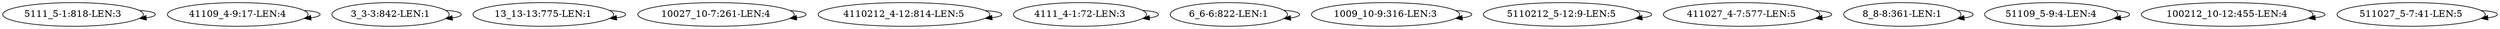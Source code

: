 digraph G {
    "5111_5-1:818-LEN:3" -> "5111_5-1:818-LEN:3";
    "41109_4-9:17-LEN:4" -> "41109_4-9:17-LEN:4";
    "3_3-3:842-LEN:1" -> "3_3-3:842-LEN:1";
    "13_13-13:775-LEN:1" -> "13_13-13:775-LEN:1";
    "10027_10-7:261-LEN:4" -> "10027_10-7:261-LEN:4";
    "4110212_4-12:814-LEN:5" -> "4110212_4-12:814-LEN:5";
    "4111_4-1:72-LEN:3" -> "4111_4-1:72-LEN:3";
    "6_6-6:822-LEN:1" -> "6_6-6:822-LEN:1";
    "1009_10-9:316-LEN:3" -> "1009_10-9:316-LEN:3";
    "5110212_5-12:9-LEN:5" -> "5110212_5-12:9-LEN:5";
    "411027_4-7:577-LEN:5" -> "411027_4-7:577-LEN:5";
    "8_8-8:361-LEN:1" -> "8_8-8:361-LEN:1";
    "51109_5-9:4-LEN:4" -> "51109_5-9:4-LEN:4";
    "100212_10-12:455-LEN:4" -> "100212_10-12:455-LEN:4";
    "511027_5-7:41-LEN:5" -> "511027_5-7:41-LEN:5";
}

